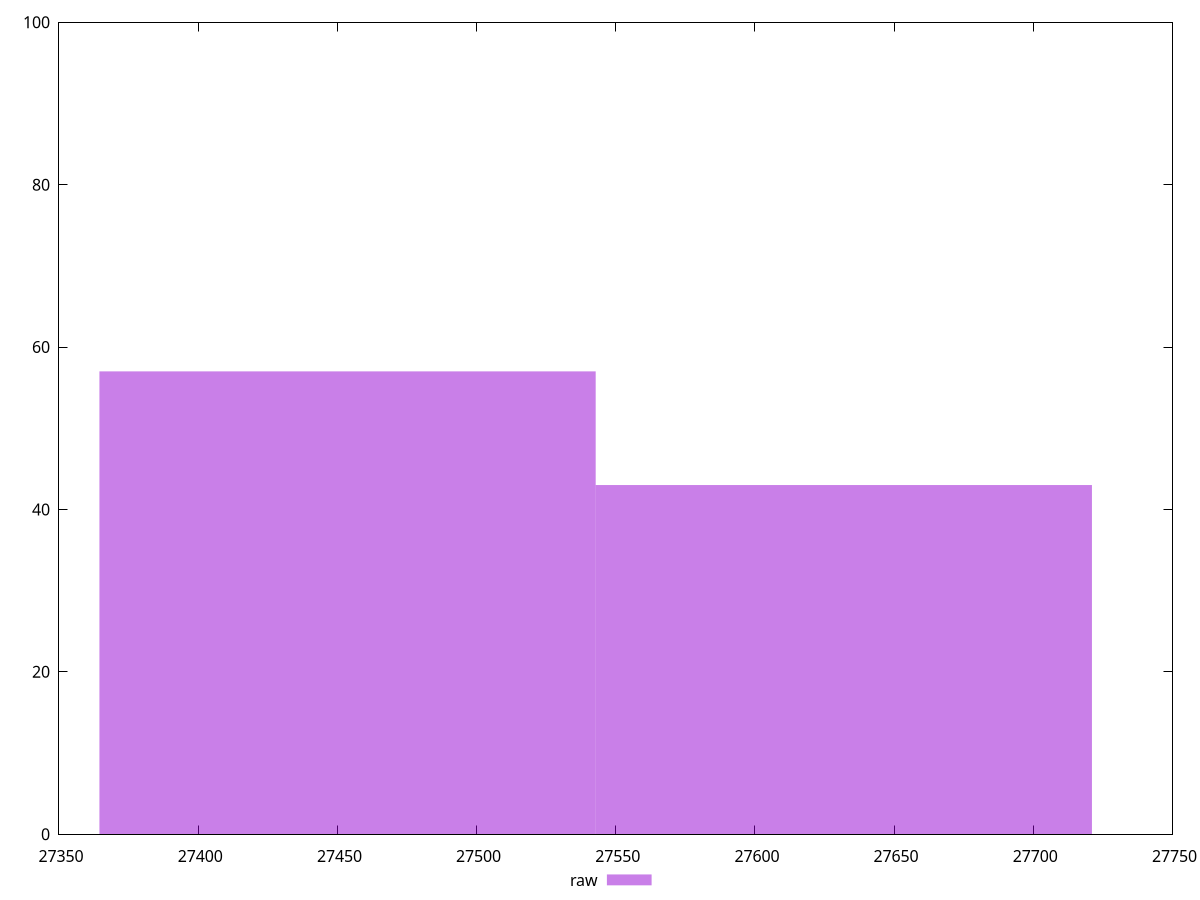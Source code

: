 reset
set terminal svg size 640, 490 enhanced background rgb 'white'
set output "reprap/uses-webp-images/samples/pages+cached+noexternal/raw/histogram.svg"

$raw <<EOF
27631.925544919504 43
27453.655057532927 57
EOF

set key outside below
set boxwidth 178.27048738657746
set yrange [0:100]
set style fill transparent solid 0.5 noborder

plot \
  $raw title "raw" with boxes, \


reset